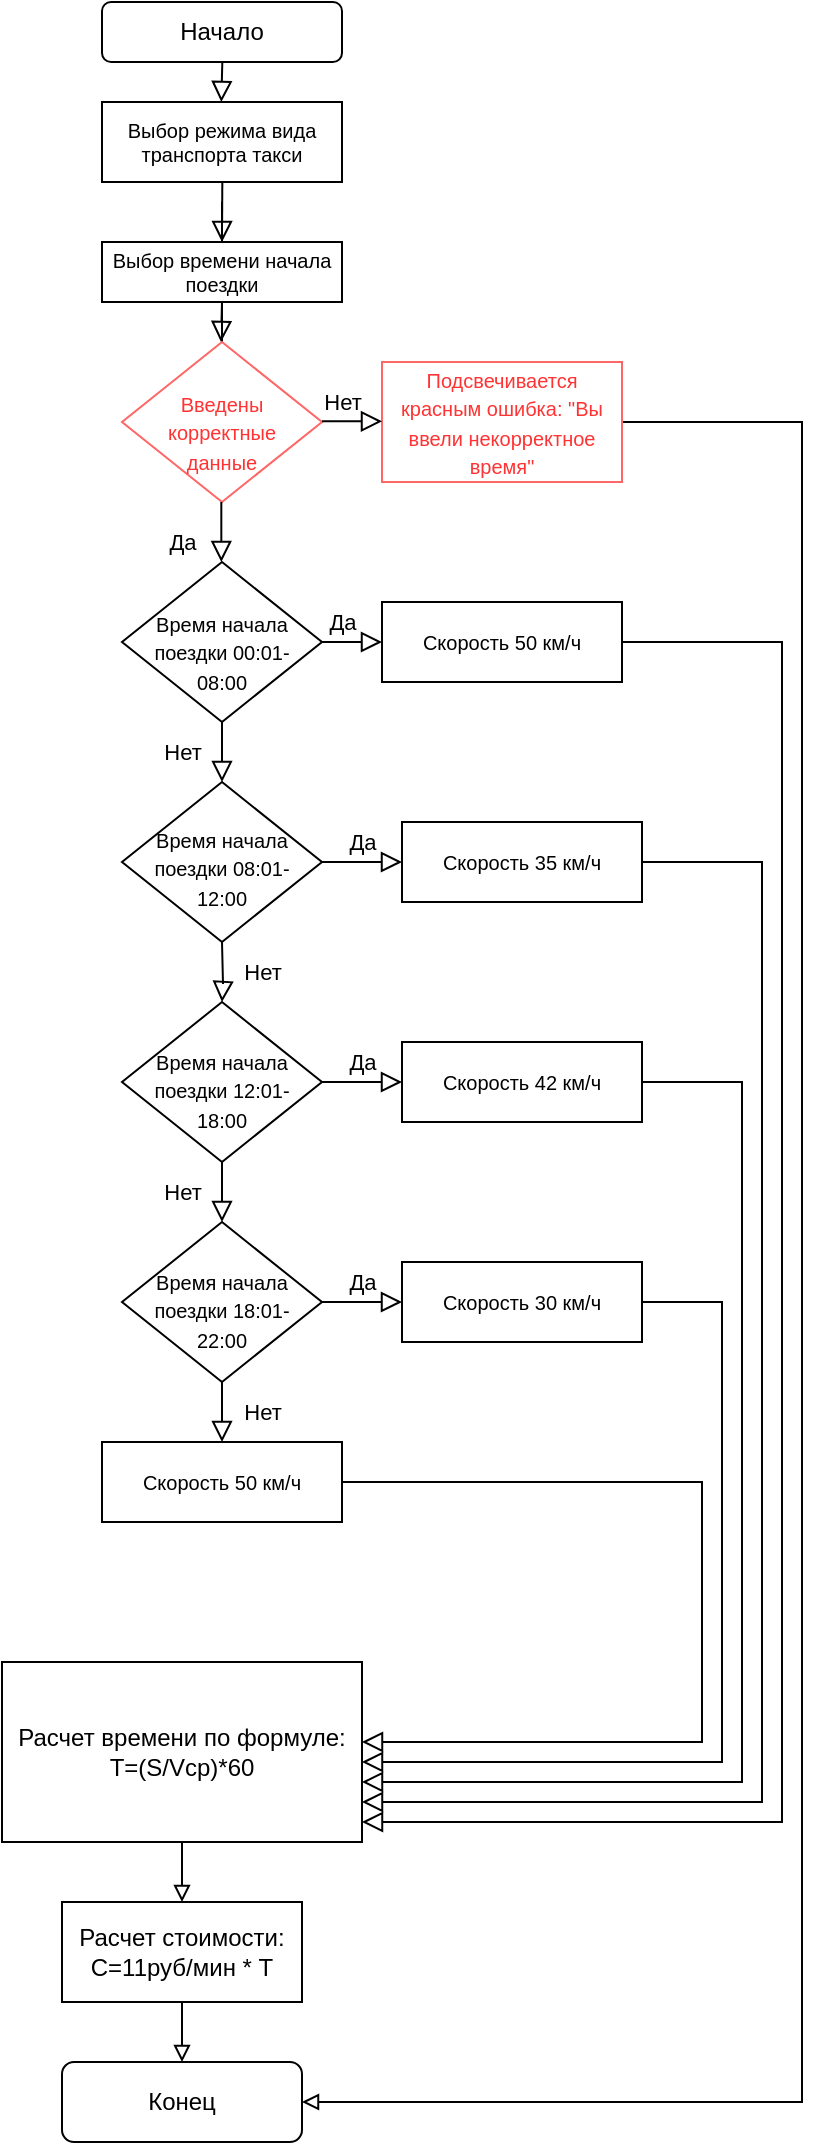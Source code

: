 <mxfile version="20.8.13" type="device"><diagram id="C5RBs43oDa-KdzZeNtuy" name="Page-1"><mxGraphModel dx="875" dy="474" grid="1" gridSize="10" guides="1" tooltips="1" connect="1" arrows="1" fold="1" page="1" pageScale="1" pageWidth="827" pageHeight="1169" math="0" shadow="0"><root><mxCell id="WIyWlLk6GJQsqaUBKTNV-0"/><mxCell id="WIyWlLk6GJQsqaUBKTNV-1" parent="WIyWlLk6GJQsqaUBKTNV-0"/><mxCell id="WIyWlLk6GJQsqaUBKTNV-3" value="Начало" style="rounded=1;whiteSpace=wrap;html=1;fontSize=12;glass=0;strokeWidth=1;shadow=0;" parent="WIyWlLk6GJQsqaUBKTNV-1" vertex="1"><mxGeometry x="160" width="120" height="30" as="geometry"/></mxCell><mxCell id="WIyWlLk6GJQsqaUBKTNV-4" value="Нет" style="rounded=0;html=1;jettySize=auto;orthogonalLoop=1;fontSize=11;endArrow=block;endFill=0;endSize=8;strokeWidth=1;shadow=0;labelBackgroundColor=none;edgeStyle=orthogonalEdgeStyle;" parent="WIyWlLk6GJQsqaUBKTNV-1" source="WIyWlLk6GJQsqaUBKTNV-6" target="WIyWlLk6GJQsqaUBKTNV-10" edge="1"><mxGeometry y="20" relative="1" as="geometry"><mxPoint as="offset"/></mxGeometry></mxCell><mxCell id="WIyWlLk6GJQsqaUBKTNV-5" value="Да" style="edgeStyle=orthogonalEdgeStyle;rounded=0;html=1;jettySize=auto;orthogonalLoop=1;fontSize=11;endArrow=block;endFill=0;endSize=8;strokeWidth=1;shadow=0;labelBackgroundColor=none;" parent="WIyWlLk6GJQsqaUBKTNV-1" source="WIyWlLk6GJQsqaUBKTNV-6" target="WIyWlLk6GJQsqaUBKTNV-7" edge="1"><mxGeometry x="0.2" y="10" relative="1" as="geometry"><mxPoint as="offset"/></mxGeometry></mxCell><mxCell id="WIyWlLk6GJQsqaUBKTNV-7" value="&lt;font style=&quot;font-size: 10px;&quot;&gt;Скорость 50 км/ч&lt;/font&gt;" style="rounded=0;whiteSpace=wrap;html=1;fontSize=12;glass=0;strokeWidth=1;shadow=0;" parent="WIyWlLk6GJQsqaUBKTNV-1" vertex="1"><mxGeometry x="300" y="300" width="120" height="40" as="geometry"/></mxCell><mxCell id="WIyWlLk6GJQsqaUBKTNV-9" value="Да" style="edgeStyle=orthogonalEdgeStyle;rounded=0;html=1;jettySize=auto;orthogonalLoop=1;fontSize=11;endArrow=block;endFill=0;endSize=8;strokeWidth=1;shadow=0;labelBackgroundColor=none;" parent="WIyWlLk6GJQsqaUBKTNV-1" source="WIyWlLk6GJQsqaUBKTNV-10" target="WIyWlLk6GJQsqaUBKTNV-12" edge="1"><mxGeometry y="10" relative="1" as="geometry"><mxPoint as="offset"/></mxGeometry></mxCell><mxCell id="WIyWlLk6GJQsqaUBKTNV-10" value="&lt;font style=&quot;font-size: 10px;&quot;&gt;Время начала поездки 08:01-12:00&lt;/font&gt;" style="rhombus;whiteSpace=wrap;html=1;shadow=0;fontFamily=Helvetica;fontSize=12;align=center;strokeWidth=1;spacing=6;spacingTop=6;" parent="WIyWlLk6GJQsqaUBKTNV-1" vertex="1"><mxGeometry x="170" y="390" width="100" height="80" as="geometry"/></mxCell><mxCell id="vr-MyVpaidFZRzY2d5RC-16" style="edgeStyle=orthogonalEdgeStyle;rounded=0;orthogonalLoop=1;jettySize=auto;html=1;entryX=0.5;entryY=0;entryDx=0;entryDy=0;endArrow=block;endFill=0;" parent="WIyWlLk6GJQsqaUBKTNV-1" source="WIyWlLk6GJQsqaUBKTNV-11" target="43jLqOkZFNk6tHFwFdRR-6" edge="1"><mxGeometry relative="1" as="geometry"/></mxCell><mxCell id="WIyWlLk6GJQsqaUBKTNV-11" value="Расчет времени по формуле: T=(S/Vср)*60" style="rounded=0;whiteSpace=wrap;html=1;fontSize=12;glass=0;strokeWidth=1;shadow=0;" parent="WIyWlLk6GJQsqaUBKTNV-1" vertex="1"><mxGeometry x="110" y="830" width="180" height="90" as="geometry"/></mxCell><mxCell id="WIyWlLk6GJQsqaUBKTNV-12" value="&lt;font style=&quot;font-size: 10px;&quot;&gt;Скорость 35 км/ч&lt;/font&gt;" style="rounded=0;whiteSpace=wrap;html=1;fontSize=12;glass=0;strokeWidth=1;shadow=0;" parent="WIyWlLk6GJQsqaUBKTNV-1" vertex="1"><mxGeometry x="310" y="410" width="120" height="40" as="geometry"/></mxCell><mxCell id="KKDT6M91Q8m1Oe0Fqv1V-1" value="No" style="edgeStyle=orthogonalEdgeStyle;rounded=0;html=1;jettySize=auto;orthogonalLoop=1;fontSize=11;endArrow=block;endFill=0;endSize=8;strokeWidth=1;shadow=0;labelBackgroundColor=none;exitX=1;exitY=0.5;exitDx=0;exitDy=0;fontColor=none;noLabel=1;" parent="WIyWlLk6GJQsqaUBKTNV-1" source="WIyWlLk6GJQsqaUBKTNV-7" edge="1"><mxGeometry y="10" relative="1" as="geometry"><mxPoint as="offset"/><mxPoint x="440" y="209.5" as="sourcePoint"/><mxPoint x="290" y="910" as="targetPoint"/><Array as="points"><mxPoint x="500" y="320"/><mxPoint x="500" y="910"/></Array></mxGeometry></mxCell><mxCell id="KKDT6M91Q8m1Oe0Fqv1V-3" value="" style="rounded=0;html=1;jettySize=auto;orthogonalLoop=1;fontSize=11;endArrow=block;endFill=0;endSize=8;strokeWidth=1;shadow=0;labelBackgroundColor=none;edgeStyle=orthogonalEdgeStyle;startArrow=none;" parent="WIyWlLk6GJQsqaUBKTNV-1" source="KKDT6M91Q8m1Oe0Fqv1V-25" edge="1"><mxGeometry relative="1" as="geometry"><mxPoint x="219.5" y="130" as="sourcePoint"/><mxPoint x="219.5" y="170" as="targetPoint"/></mxGeometry></mxCell><mxCell id="KKDT6M91Q8m1Oe0Fqv1V-6" value="Yes" style="edgeStyle=orthogonalEdgeStyle;rounded=0;html=1;jettySize=auto;orthogonalLoop=1;fontSize=11;endArrow=block;endFill=0;endSize=8;strokeWidth=1;shadow=0;labelBackgroundColor=none;fontColor=none;noLabel=1;exitX=1;exitY=0.5;exitDx=0;exitDy=0;" parent="WIyWlLk6GJQsqaUBKTNV-1" source="WIyWlLk6GJQsqaUBKTNV-12" edge="1"><mxGeometry y="10" relative="1" as="geometry"><mxPoint as="offset"/><mxPoint x="430" y="319.71" as="sourcePoint"/><mxPoint x="290" y="900" as="targetPoint"/><Array as="points"><mxPoint x="490" y="430"/><mxPoint x="490" y="900"/></Array></mxGeometry></mxCell><mxCell id="KKDT6M91Q8m1Oe0Fqv1V-7" value="Нет" style="rounded=0;html=1;jettySize=auto;orthogonalLoop=1;fontSize=11;endArrow=block;endFill=0;endSize=8;strokeWidth=1;shadow=0;labelBackgroundColor=none;edgeStyle=orthogonalEdgeStyle;" parent="WIyWlLk6GJQsqaUBKTNV-1" target="KKDT6M91Q8m1Oe0Fqv1V-9" edge="1"><mxGeometry y="20" relative="1" as="geometry"><mxPoint as="offset"/><mxPoint x="220" y="470" as="sourcePoint"/></mxGeometry></mxCell><mxCell id="KKDT6M91Q8m1Oe0Fqv1V-8" value="Да" style="edgeStyle=orthogonalEdgeStyle;rounded=0;html=1;jettySize=auto;orthogonalLoop=1;fontSize=11;endArrow=block;endFill=0;endSize=8;strokeWidth=1;shadow=0;labelBackgroundColor=none;" parent="WIyWlLk6GJQsqaUBKTNV-1" source="KKDT6M91Q8m1Oe0Fqv1V-9" target="KKDT6M91Q8m1Oe0Fqv1V-10" edge="1"><mxGeometry y="10" relative="1" as="geometry"><mxPoint as="offset"/></mxGeometry></mxCell><mxCell id="KKDT6M91Q8m1Oe0Fqv1V-10" value="Скорость 42 км/ч" style="rounded=0;whiteSpace=wrap;html=1;fontSize=10;glass=0;strokeWidth=1;shadow=0;" parent="WIyWlLk6GJQsqaUBKTNV-1" vertex="1"><mxGeometry x="310" y="520" width="120" height="40" as="geometry"/></mxCell><mxCell id="KKDT6M91Q8m1Oe0Fqv1V-11" value="Нет" style="rounded=0;html=1;jettySize=auto;orthogonalLoop=1;fontSize=11;endArrow=block;endFill=0;endSize=8;strokeWidth=1;shadow=0;labelBackgroundColor=none;edgeStyle=orthogonalEdgeStyle;startArrow=none;" parent="WIyWlLk6GJQsqaUBKTNV-1" source="KKDT6M91Q8m1Oe0Fqv1V-9" target="KKDT6M91Q8m1Oe0Fqv1V-13" edge="1"><mxGeometry y="20" relative="1" as="geometry"><mxPoint as="offset"/><mxPoint x="220" y="470" as="sourcePoint"/></mxGeometry></mxCell><mxCell id="KKDT6M91Q8m1Oe0Fqv1V-12" value="Да" style="edgeStyle=orthogonalEdgeStyle;rounded=0;html=1;jettySize=auto;orthogonalLoop=1;fontSize=11;endArrow=block;endFill=0;endSize=8;strokeWidth=1;shadow=0;labelBackgroundColor=none;" parent="WIyWlLk6GJQsqaUBKTNV-1" source="KKDT6M91Q8m1Oe0Fqv1V-13" target="KKDT6M91Q8m1Oe0Fqv1V-14" edge="1"><mxGeometry y="10" relative="1" as="geometry"><mxPoint as="offset"/></mxGeometry></mxCell><mxCell id="KKDT6M91Q8m1Oe0Fqv1V-13" value="&lt;font style=&quot;font-size: 10px;&quot;&gt;Время начала поездки 18:01-22:00&lt;/font&gt;" style="rhombus;whiteSpace=wrap;html=1;shadow=0;fontFamily=Helvetica;fontSize=12;align=center;strokeWidth=1;spacing=6;spacingTop=7;" parent="WIyWlLk6GJQsqaUBKTNV-1" vertex="1"><mxGeometry x="170" y="610" width="100" height="80" as="geometry"/></mxCell><mxCell id="KKDT6M91Q8m1Oe0Fqv1V-14" value="Скорость 30 км/ч" style="rounded=0;whiteSpace=wrap;html=1;fontSize=10;glass=0;strokeWidth=1;shadow=0;" parent="WIyWlLk6GJQsqaUBKTNV-1" vertex="1"><mxGeometry x="310" y="630" width="120" height="40" as="geometry"/></mxCell><mxCell id="KKDT6M91Q8m1Oe0Fqv1V-15" value="Нет" style="rounded=0;html=1;jettySize=auto;orthogonalLoop=1;fontSize=11;endArrow=block;endFill=0;endSize=8;strokeWidth=1;shadow=0;labelBackgroundColor=none;edgeStyle=orthogonalEdgeStyle;exitX=0.5;exitY=1;exitDx=0;exitDy=0;" parent="WIyWlLk6GJQsqaUBKTNV-1" source="KKDT6M91Q8m1Oe0Fqv1V-13" edge="1"><mxGeometry y="20" relative="1" as="geometry"><mxPoint as="offset"/><mxPoint x="220" y="580" as="sourcePoint"/><mxPoint x="220" y="720" as="targetPoint"/></mxGeometry></mxCell><mxCell id="KKDT6M91Q8m1Oe0Fqv1V-18" value="Скорость 50 км/ч" style="rounded=0;whiteSpace=wrap;html=1;fontSize=10;glass=0;strokeWidth=1;shadow=0;" parent="WIyWlLk6GJQsqaUBKTNV-1" vertex="1"><mxGeometry x="160" y="720" width="120" height="40" as="geometry"/></mxCell><mxCell id="KKDT6M91Q8m1Oe0Fqv1V-19" value="Yes" style="edgeStyle=orthogonalEdgeStyle;rounded=0;html=1;jettySize=auto;orthogonalLoop=1;fontSize=11;endArrow=block;endFill=0;endSize=8;strokeWidth=1;shadow=0;labelBackgroundColor=none;fontColor=none;noLabel=1;exitX=1;exitY=0.5;exitDx=0;exitDy=0;" parent="WIyWlLk6GJQsqaUBKTNV-1" source="KKDT6M91Q8m1Oe0Fqv1V-18" edge="1"><mxGeometry x="0.029" y="92" relative="1" as="geometry"><mxPoint x="70" y="-32" as="offset"/><mxPoint x="430" y="649.66" as="sourcePoint"/><mxPoint x="290" y="870" as="targetPoint"/><Array as="points"><mxPoint x="460" y="740"/><mxPoint x="460" y="870"/></Array></mxGeometry></mxCell><mxCell id="KKDT6M91Q8m1Oe0Fqv1V-20" value="Yes" style="edgeStyle=orthogonalEdgeStyle;rounded=0;html=1;jettySize=auto;orthogonalLoop=1;fontSize=11;endArrow=block;endFill=0;endSize=8;strokeWidth=1;shadow=0;labelBackgroundColor=none;fontColor=none;noLabel=1;exitX=1;exitY=0.5;exitDx=0;exitDy=0;" parent="WIyWlLk6GJQsqaUBKTNV-1" source="KKDT6M91Q8m1Oe0Fqv1V-14" edge="1"><mxGeometry y="10" relative="1" as="geometry"><mxPoint as="offset"/><mxPoint x="430" y="540" as="sourcePoint"/><mxPoint x="290" y="880" as="targetPoint"/><Array as="points"><mxPoint x="470" y="650"/><mxPoint x="470" y="880"/></Array></mxGeometry></mxCell><mxCell id="KKDT6M91Q8m1Oe0Fqv1V-21" value="Yes" style="edgeStyle=orthogonalEdgeStyle;rounded=0;html=1;jettySize=auto;orthogonalLoop=1;fontSize=11;endArrow=block;endFill=0;endSize=8;strokeWidth=1;shadow=0;labelBackgroundColor=none;fontColor=none;noLabel=1;exitX=1;exitY=0.5;exitDx=0;exitDy=0;" parent="WIyWlLk6GJQsqaUBKTNV-1" source="KKDT6M91Q8m1Oe0Fqv1V-10" edge="1"><mxGeometry y="10" relative="1" as="geometry"><mxPoint as="offset"/><mxPoint x="430" y="430" as="sourcePoint"/><mxPoint x="290" y="890" as="targetPoint"/><Array as="points"><mxPoint x="480" y="540"/><mxPoint x="480" y="890"/></Array></mxGeometry></mxCell><mxCell id="WIyWlLk6GJQsqaUBKTNV-6" value="&lt;font style=&quot;font-size: 10px;&quot;&gt;Время начала поездки 00:01-08:00&lt;/font&gt;" style="rhombus;whiteSpace=wrap;html=1;shadow=0;fontFamily=Helvetica;fontSize=12;align=center;strokeWidth=1;spacing=6;spacingTop=9;" parent="WIyWlLk6GJQsqaUBKTNV-1" vertex="1"><mxGeometry x="170" y="280" width="100" height="80" as="geometry"/></mxCell><mxCell id="43jLqOkZFNk6tHFwFdRR-0" value="" style="rounded=0;html=1;jettySize=auto;orthogonalLoop=1;fontSize=11;endArrow=none;endFill=0;endSize=8;strokeWidth=1;shadow=0;labelBackgroundColor=none;edgeStyle=orthogonalEdgeStyle;" parent="WIyWlLk6GJQsqaUBKTNV-1" target="KKDT6M91Q8m1Oe0Fqv1V-25" edge="1"><mxGeometry relative="1" as="geometry"><mxPoint x="219.5" y="130" as="sourcePoint"/><mxPoint x="219.5" y="170" as="targetPoint"/></mxGeometry></mxCell><mxCell id="KKDT6M91Q8m1Oe0Fqv1V-25" value="Выбор времени начала поездки" style="rounded=0;whiteSpace=wrap;html=1;fontSize=10;fontColor=none;" parent="WIyWlLk6GJQsqaUBKTNV-1" vertex="1"><mxGeometry x="160" y="120" width="120" height="30" as="geometry"/></mxCell><mxCell id="43jLqOkZFNk6tHFwFdRR-1" value="Выбор режима вида транспорта такси" style="rounded=0;whiteSpace=wrap;html=1;fontSize=10;fontColor=none;" parent="WIyWlLk6GJQsqaUBKTNV-1" vertex="1"><mxGeometry x="160" y="50" width="120" height="40" as="geometry"/></mxCell><mxCell id="43jLqOkZFNk6tHFwFdRR-2" value="" style="rounded=0;html=1;jettySize=auto;orthogonalLoop=1;fontSize=11;endArrow=block;endFill=0;endSize=8;strokeWidth=1;shadow=0;labelBackgroundColor=none;edgeStyle=orthogonalEdgeStyle;startArrow=none;" parent="WIyWlLk6GJQsqaUBKTNV-1" edge="1"><mxGeometry relative="1" as="geometry"><mxPoint x="220.16" y="30" as="sourcePoint"/><mxPoint x="219.66" y="50" as="targetPoint"/></mxGeometry></mxCell><mxCell id="43jLqOkZFNk6tHFwFdRR-3" value="" style="rounded=0;html=1;jettySize=auto;orthogonalLoop=1;fontSize=11;endArrow=block;endFill=0;endSize=8;strokeWidth=1;shadow=0;labelBackgroundColor=none;edgeStyle=orthogonalEdgeStyle;startArrow=none;entryX=0.5;entryY=0;entryDx=0;entryDy=0;" parent="WIyWlLk6GJQsqaUBKTNV-1" target="KKDT6M91Q8m1Oe0Fqv1V-25" edge="1"><mxGeometry relative="1" as="geometry"><mxPoint x="220.16" y="90" as="sourcePoint"/><mxPoint x="219.66" y="110" as="targetPoint"/></mxGeometry></mxCell><mxCell id="vr-MyVpaidFZRzY2d5RC-17" style="edgeStyle=orthogonalEdgeStyle;rounded=0;orthogonalLoop=1;jettySize=auto;html=1;entryX=0.5;entryY=0;entryDx=0;entryDy=0;endArrow=block;endFill=0;" parent="WIyWlLk6GJQsqaUBKTNV-1" source="43jLqOkZFNk6tHFwFdRR-6" target="43jLqOkZFNk6tHFwFdRR-8" edge="1"><mxGeometry relative="1" as="geometry"/></mxCell><mxCell id="43jLqOkZFNk6tHFwFdRR-6" value="Расчет стоимости: C=11руб/мин * T" style="rounded=0;whiteSpace=wrap;html=1;fontSize=12;glass=0;strokeWidth=1;shadow=0;" parent="WIyWlLk6GJQsqaUBKTNV-1" vertex="1"><mxGeometry x="140" y="950" width="120" height="50" as="geometry"/></mxCell><mxCell id="43jLqOkZFNk6tHFwFdRR-8" value="Конец" style="rounded=1;whiteSpace=wrap;html=1;fontSize=12;glass=0;strokeWidth=1;shadow=0;" parent="WIyWlLk6GJQsqaUBKTNV-1" vertex="1"><mxGeometry x="140" y="1030" width="120" height="40" as="geometry"/></mxCell><mxCell id="vr-MyVpaidFZRzY2d5RC-0" value="&lt;font style=&quot;font-size: 10px;&quot;&gt;Введены корректные данные&lt;/font&gt;" style="rhombus;whiteSpace=wrap;html=1;shadow=0;fontFamily=Helvetica;fontSize=12;align=center;strokeWidth=1;spacing=6;spacingTop=9;strokeColor=#FF6666;fontColor=#FF3333;" parent="WIyWlLk6GJQsqaUBKTNV-1" vertex="1"><mxGeometry x="170" y="170" width="100" height="80" as="geometry"/></mxCell><mxCell id="KKDT6M91Q8m1Oe0Fqv1V-9" value="&lt;font style=&quot;font-size: 10px;&quot;&gt;Время начала поездки 12:01-18:00&lt;/font&gt;" style="rhombus;whiteSpace=wrap;html=1;shadow=0;fontFamily=Helvetica;fontSize=12;align=center;strokeWidth=1;spacing=6;spacingTop=7;" parent="WIyWlLk6GJQsqaUBKTNV-1" vertex="1"><mxGeometry x="170" y="500" width="100" height="80" as="geometry"/></mxCell><mxCell id="vr-MyVpaidFZRzY2d5RC-14" style="edgeStyle=orthogonalEdgeStyle;rounded=0;orthogonalLoop=1;jettySize=auto;html=1;endArrow=block;endFill=0;entryX=1;entryY=0.5;entryDx=0;entryDy=0;" parent="WIyWlLk6GJQsqaUBKTNV-1" source="vr-MyVpaidFZRzY2d5RC-10" target="43jLqOkZFNk6tHFwFdRR-8" edge="1"><mxGeometry relative="1" as="geometry"><mxPoint x="510" y="1051.103" as="targetPoint"/><Array as="points"><mxPoint x="510" y="210"/><mxPoint x="510" y="1050"/></Array></mxGeometry></mxCell><mxCell id="vr-MyVpaidFZRzY2d5RC-10" value="&lt;font style=&quot;font-size: 10px;&quot;&gt;Подсвечивается красным ошибка: &quot;Вы ввели некорректное время&quot;&lt;/font&gt;" style="rounded=0;whiteSpace=wrap;html=1;fontSize=12;glass=0;strokeWidth=1;shadow=0;strokeColor=#FF6666;fontColor=#FF3333;" parent="WIyWlLk6GJQsqaUBKTNV-1" vertex="1"><mxGeometry x="300" y="180" width="120" height="60" as="geometry"/></mxCell><mxCell id="vr-MyVpaidFZRzY2d5RC-12" value="Да" style="rounded=0;html=1;jettySize=auto;orthogonalLoop=1;fontSize=11;endArrow=block;endFill=0;endSize=8;strokeWidth=1;shadow=0;labelBackgroundColor=none;edgeStyle=orthogonalEdgeStyle;" parent="WIyWlLk6GJQsqaUBKTNV-1" edge="1"><mxGeometry x="0.333" y="-20" relative="1" as="geometry"><mxPoint as="offset"/><mxPoint x="219.66" y="250" as="sourcePoint"/><mxPoint x="219.66" y="280.0" as="targetPoint"/></mxGeometry></mxCell><mxCell id="vr-MyVpaidFZRzY2d5RC-13" value="Нет" style="edgeStyle=orthogonalEdgeStyle;rounded=0;html=1;jettySize=auto;orthogonalLoop=1;fontSize=11;endArrow=block;endFill=0;endSize=8;strokeWidth=1;shadow=0;labelBackgroundColor=none;" parent="WIyWlLk6GJQsqaUBKTNV-1" edge="1"><mxGeometry x="-0.333" y="10" relative="1" as="geometry"><mxPoint as="offset"/><mxPoint x="270" y="209.66" as="sourcePoint"/><mxPoint x="300" y="209.66" as="targetPoint"/></mxGeometry></mxCell></root></mxGraphModel></diagram></mxfile>